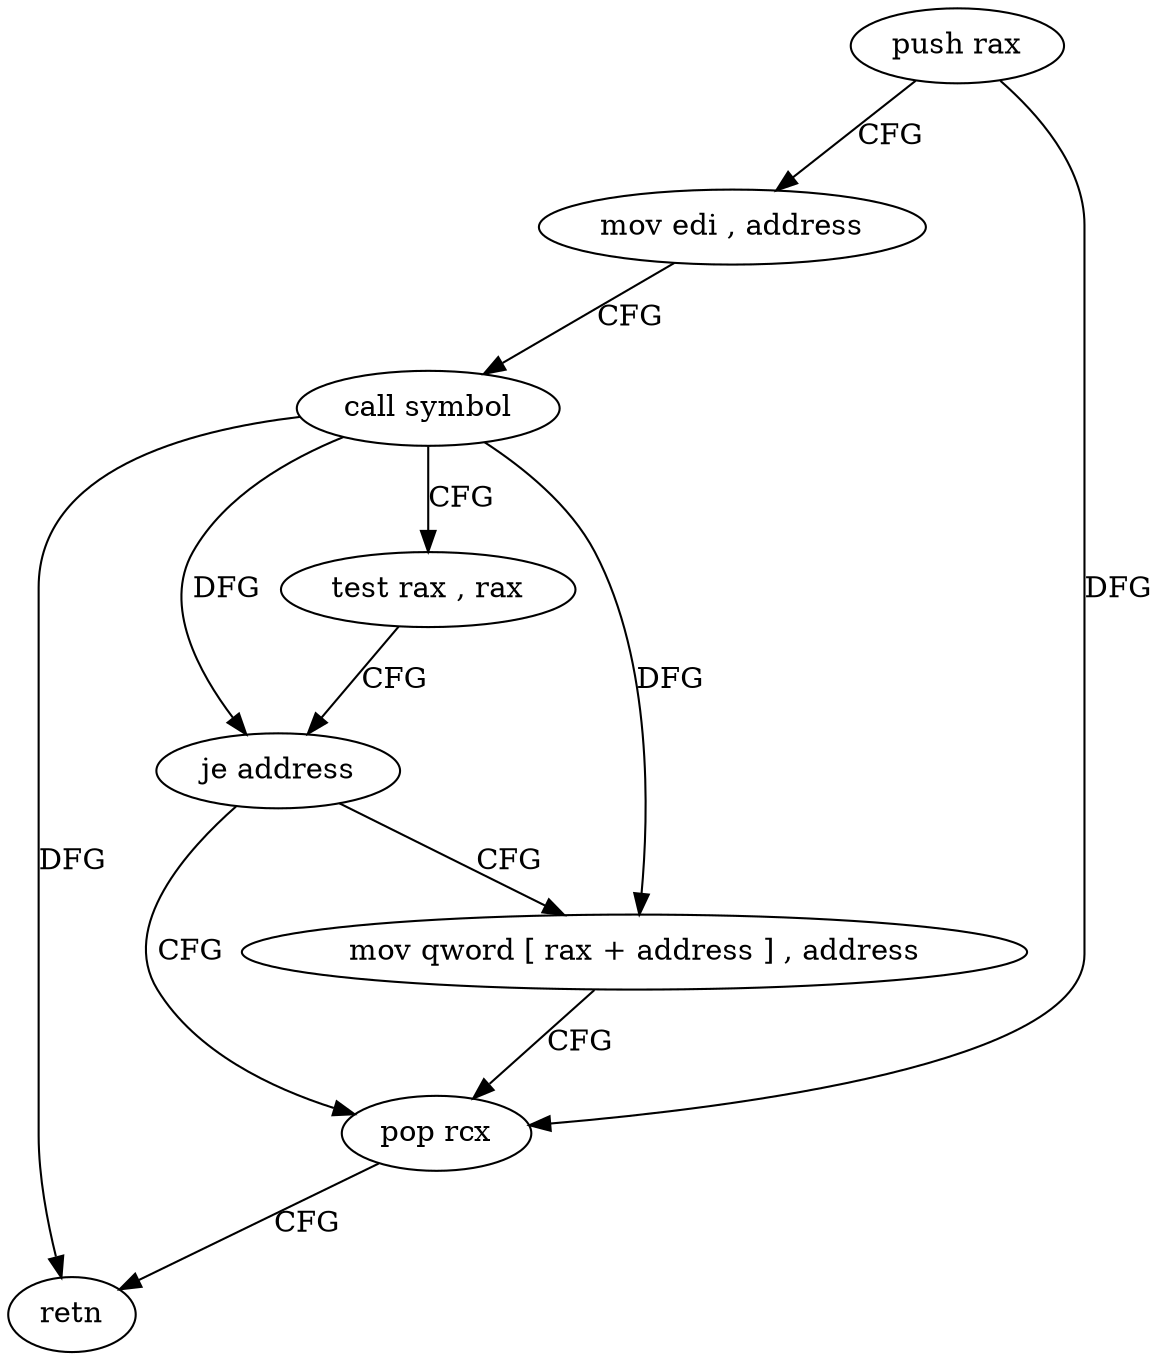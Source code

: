 digraph "func" {
"144896" [label = "push rax" ]
"144897" [label = "mov edi , address" ]
"144902" [label = "call symbol" ]
"144907" [label = "test rax , rax" ]
"144910" [label = "je address" ]
"144923" [label = "pop rcx" ]
"144912" [label = "mov qword [ rax + address ] , address" ]
"144924" [label = "retn" ]
"144896" -> "144897" [ label = "CFG" ]
"144896" -> "144923" [ label = "DFG" ]
"144897" -> "144902" [ label = "CFG" ]
"144902" -> "144907" [ label = "CFG" ]
"144902" -> "144910" [ label = "DFG" ]
"144902" -> "144924" [ label = "DFG" ]
"144902" -> "144912" [ label = "DFG" ]
"144907" -> "144910" [ label = "CFG" ]
"144910" -> "144923" [ label = "CFG" ]
"144910" -> "144912" [ label = "CFG" ]
"144923" -> "144924" [ label = "CFG" ]
"144912" -> "144923" [ label = "CFG" ]
}
